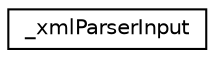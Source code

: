 digraph "Graphical Class Hierarchy"
{
 // LATEX_PDF_SIZE
  edge [fontname="Helvetica",fontsize="10",labelfontname="Helvetica",labelfontsize="10"];
  node [fontname="Helvetica",fontsize="10",shape=record];
  rankdir="LR";
  Node0 [label="_xmlParserInput",height=0.2,width=0.4,color="black", fillcolor="white", style="filled",URL="$struct__xmlParserInput.html",tooltip=" "];
}

